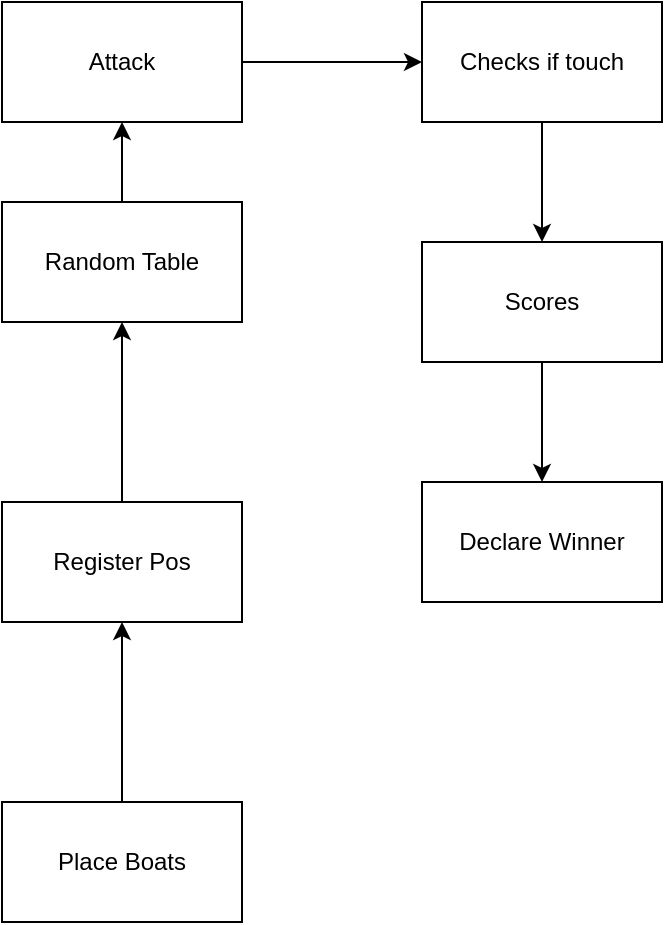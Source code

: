 <mxfile version="14.2.4" type="embed">
    <diagram id="nPAFOx3ADsnc3oBpp5N2" name="Page-1">
        <mxGraphModel dx="666" dy="802" grid="1" gridSize="10" guides="1" tooltips="1" connect="1" arrows="1" fold="1" page="1" pageScale="1" pageWidth="827" pageHeight="1169" math="0" shadow="0">
            <root>
                <mxCell id="0"/>
                <mxCell id="1" parent="0"/>
                <mxCell id="4" value="" style="edgeStyle=orthogonalEdgeStyle;rounded=0;orthogonalLoop=1;jettySize=auto;html=1;" parent="1" source="2" target="3" edge="1">
                    <mxGeometry relative="1" as="geometry"/>
                </mxCell>
                <mxCell id="2" value="Place Boats" style="rounded=0;whiteSpace=wrap;html=1;" parent="1" vertex="1">
                    <mxGeometry x="170" y="670" width="120" height="60" as="geometry"/>
                </mxCell>
                <mxCell id="6" value="" style="edgeStyle=orthogonalEdgeStyle;rounded=0;orthogonalLoop=1;jettySize=auto;html=1;" parent="1" source="3" target="5" edge="1">
                    <mxGeometry relative="1" as="geometry"/>
                </mxCell>
                <mxCell id="3" value="Register Pos" style="rounded=0;whiteSpace=wrap;html=1;" parent="1" vertex="1">
                    <mxGeometry x="170" y="520" width="120" height="60" as="geometry"/>
                </mxCell>
                <mxCell id="20" value="" style="edgeStyle=orthogonalEdgeStyle;rounded=0;orthogonalLoop=1;jettySize=auto;html=1;" edge="1" parent="1" source="5" target="10">
                    <mxGeometry relative="1" as="geometry"/>
                </mxCell>
                <mxCell id="5" value="Random Table" style="rounded=0;whiteSpace=wrap;html=1;" parent="1" vertex="1">
                    <mxGeometry x="170" y="370" width="120" height="60" as="geometry"/>
                </mxCell>
                <mxCell id="14" value="" style="edgeStyle=orthogonalEdgeStyle;rounded=0;orthogonalLoop=1;jettySize=auto;html=1;" parent="1" source="10" target="12" edge="1">
                    <mxGeometry relative="1" as="geometry"/>
                </mxCell>
                <mxCell id="10" value="Attack" style="rounded=0;whiteSpace=wrap;html=1;" parent="1" vertex="1">
                    <mxGeometry x="170" y="270" width="120" height="60" as="geometry"/>
                </mxCell>
                <mxCell id="21" value="" style="edgeStyle=orthogonalEdgeStyle;rounded=0;orthogonalLoop=1;jettySize=auto;html=1;" edge="1" parent="1" source="12" target="16">
                    <mxGeometry relative="1" as="geometry"/>
                </mxCell>
                <mxCell id="12" value="Checks if touch" style="rounded=0;whiteSpace=wrap;html=1;" parent="1" vertex="1">
                    <mxGeometry x="380" y="270" width="120" height="60" as="geometry"/>
                </mxCell>
                <mxCell id="19" value="" style="edgeStyle=orthogonalEdgeStyle;rounded=0;orthogonalLoop=1;jettySize=auto;html=1;" parent="1" source="16" target="18" edge="1">
                    <mxGeometry relative="1" as="geometry"/>
                </mxCell>
                <mxCell id="16" value="Scores" style="rounded=0;whiteSpace=wrap;html=1;" parent="1" vertex="1">
                    <mxGeometry x="380" y="390" width="120" height="60" as="geometry"/>
                </mxCell>
                <mxCell id="18" value="Declare Winner" style="rounded=0;whiteSpace=wrap;html=1;" parent="1" vertex="1">
                    <mxGeometry x="380" y="510" width="120" height="60" as="geometry"/>
                </mxCell>
            </root>
        </mxGraphModel>
    </diagram>
</mxfile>